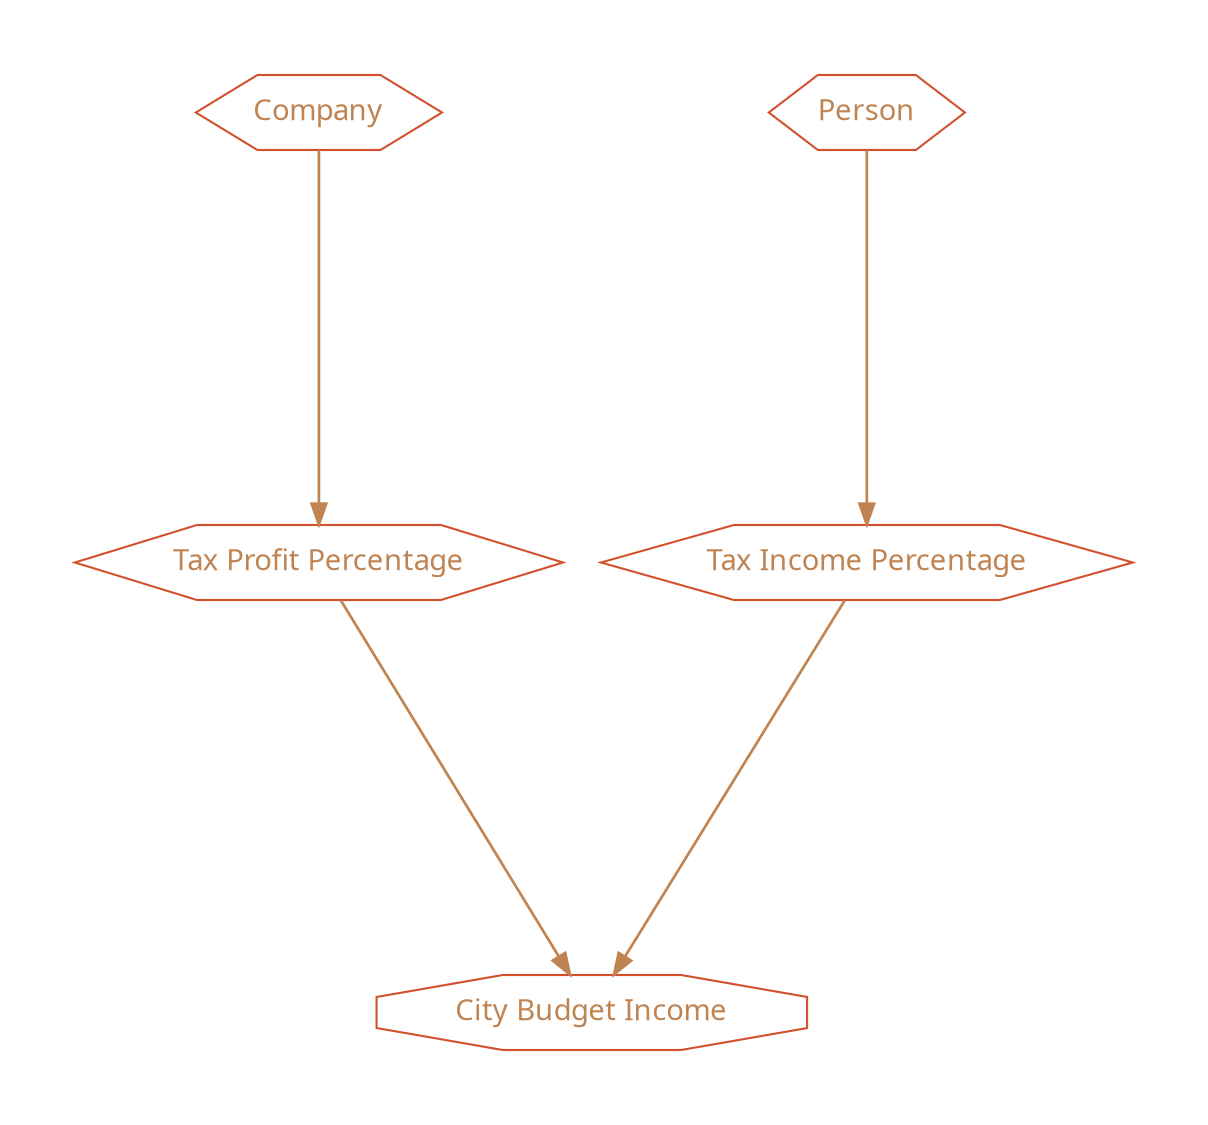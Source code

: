 /*
  This is part of the Avaneya Project Crew Handbook.
  Copyright (C) 2010-2017 Cartesian Theatre™ <info@cartesiantheatre.com>.
  See the file License for copying conditions.

*/

digraph Taxation
{
	//Graph attributes...
	bgcolor="transparent";
	margin="0";
	ratio="auto";
	ranksep="2.5";
	pad="0.5,0.5";
	compound="true";
	overlap="vpsc";
	root="Taxation";

	//Node attributes...
	node[color="#d3502dff"];
	node[fillcolor="gray10"];
	node[fontcolor="#c08453ff"];
	node[fontname="Ubuntu"];
	node[shape="none"];

	//Edge attributes...
	edge[color="#c08453ff"];
	edge[penwidth="1.3"];

	// Relationships
	"Company"[shape="hexagon"]
	"Person"[shape="hexagon"]
	"Tax Profit Percentage"[shape="hexagon"]
	"Tax Income Percentage"[shape="hexagon"]
	"City Budget Income"[shape="octagon"]

	"Company" 		-> "Tax Profit Percentage";
	"Person"		-> "Tax Income Percentage";

	"Tax Profit Percentage" -> "City Budget Income";
	"Tax Income Percentage" -> "City Budget Income";
	

}
